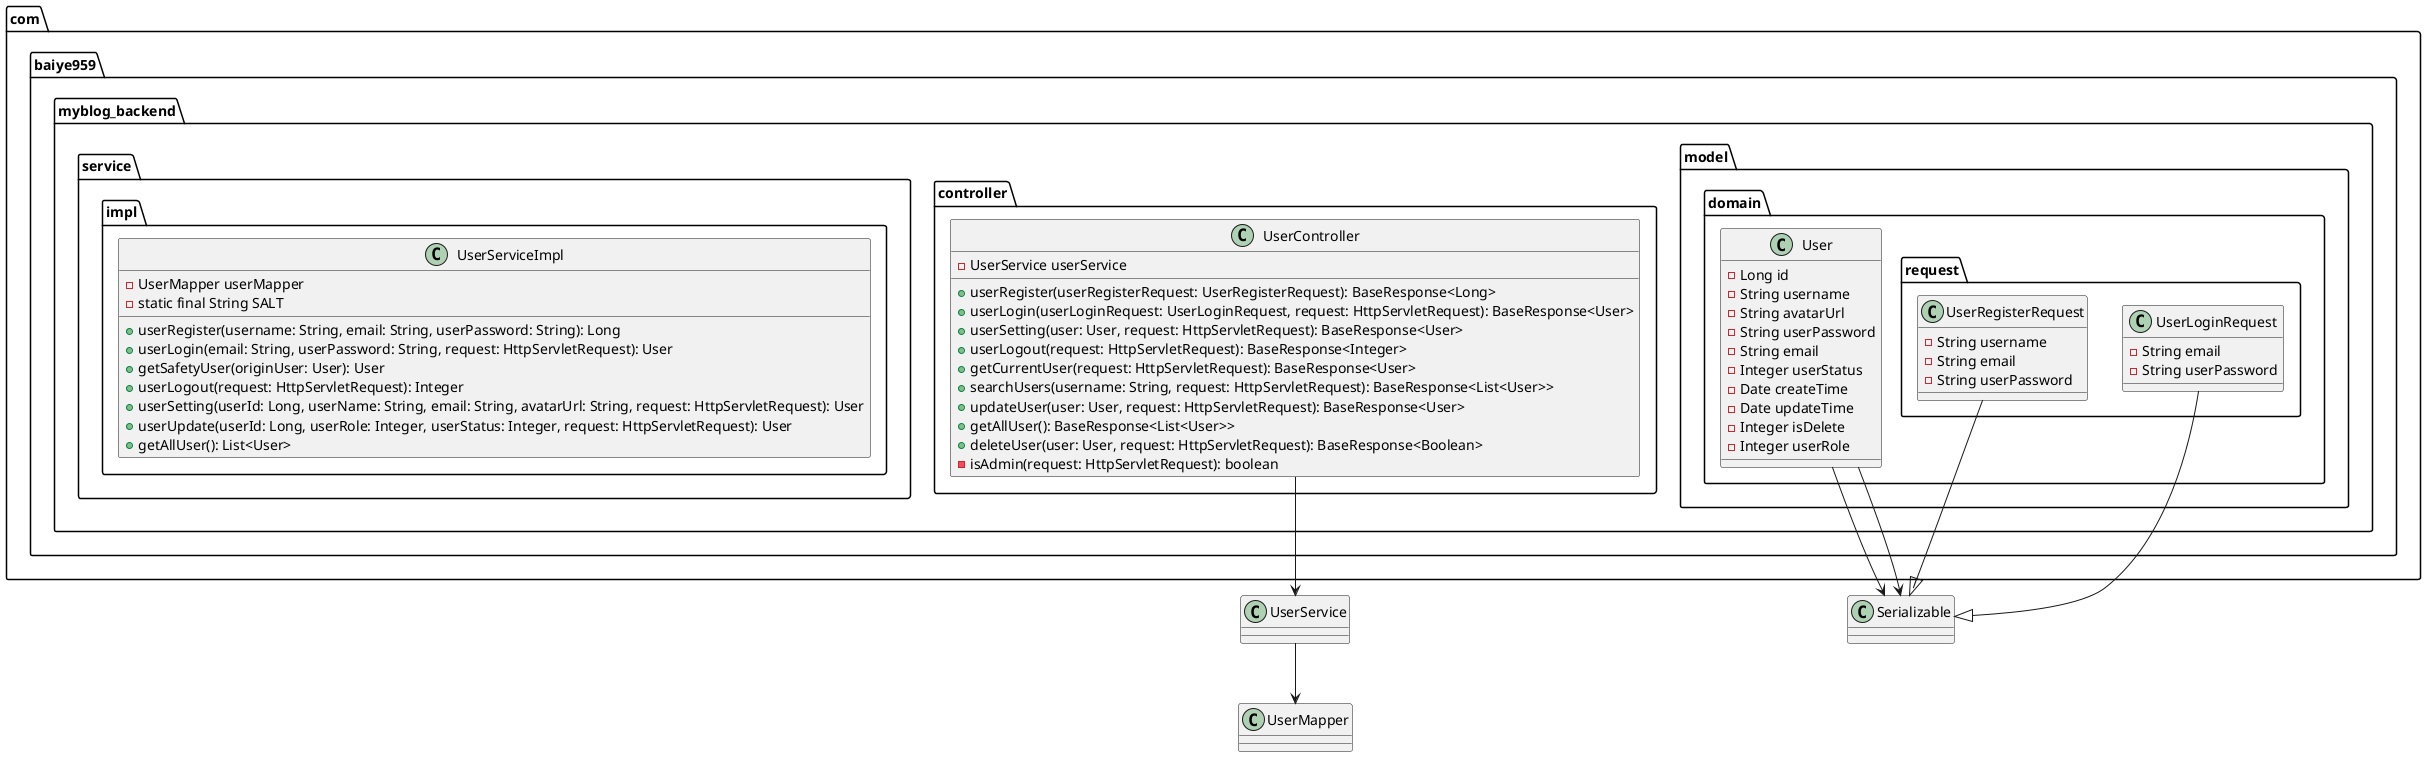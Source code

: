 @startuml

package "com.baiye959.myblog_backend.controller" {
    class UserController {
        - UserService userService
        + userRegister(userRegisterRequest: UserRegisterRequest): BaseResponse<Long>
        + userLogin(userLoginRequest: UserLoginRequest, request: HttpServletRequest): BaseResponse<User>
        + userSetting(user: User, request: HttpServletRequest): BaseResponse<User>
        + userLogout(request: HttpServletRequest): BaseResponse<Integer>
        + getCurrentUser(request: HttpServletRequest): BaseResponse<User>
        + searchUsers(username: String, request: HttpServletRequest): BaseResponse<List<User>>
        + updateUser(user: User, request: HttpServletRequest): BaseResponse<User>
        + getAllUser(): BaseResponse<List<User>>
        + deleteUser(user: User, request: HttpServletRequest): BaseResponse<Boolean>
        - isAdmin(request: HttpServletRequest): boolean
    }
}

package "com.baiye959.myblog_backend.model.domain.request" {
    class UserLoginRequest {
        - String email
        - String userPassword
    }

    class UserRegisterRequest {
        - String username
        - String email
        - String userPassword
    }
}

package "com.baiye959.myblog_backend.model.domain" {
    class User {
        - Long id
        - String username
        - String avatarUrl
        - String userPassword
        - String email
        - Integer userStatus
        - Date createTime
        - Date updateTime
        - Integer isDelete
        - Integer userRole
    }
}

package "com.baiye959.myblog_backend.service.impl" {
    class UserServiceImpl {
        - UserMapper userMapper
        - static final String SALT
        + userRegister(username: String, email: String, userPassword: String): Long
        + userLogin(email: String, userPassword: String, request: HttpServletRequest): User
        + getSafetyUser(originUser: User): User
        + userLogout(request: HttpServletRequest): Integer
        + userSetting(userId: Long, userName: String, email: String, avatarUrl: String, request: HttpServletRequest): User
        + userUpdate(userId: Long, userRole: Integer, userStatus: Integer, request: HttpServletRequest): User
        + getAllUser(): List<User>
    }
}

UserController --> UserService
UserLoginRequest --|> Serializable
UserRegisterRequest --|> Serializable
User --> Serializable
UserService --> UserMapper
User --> Serializable

@enduml
